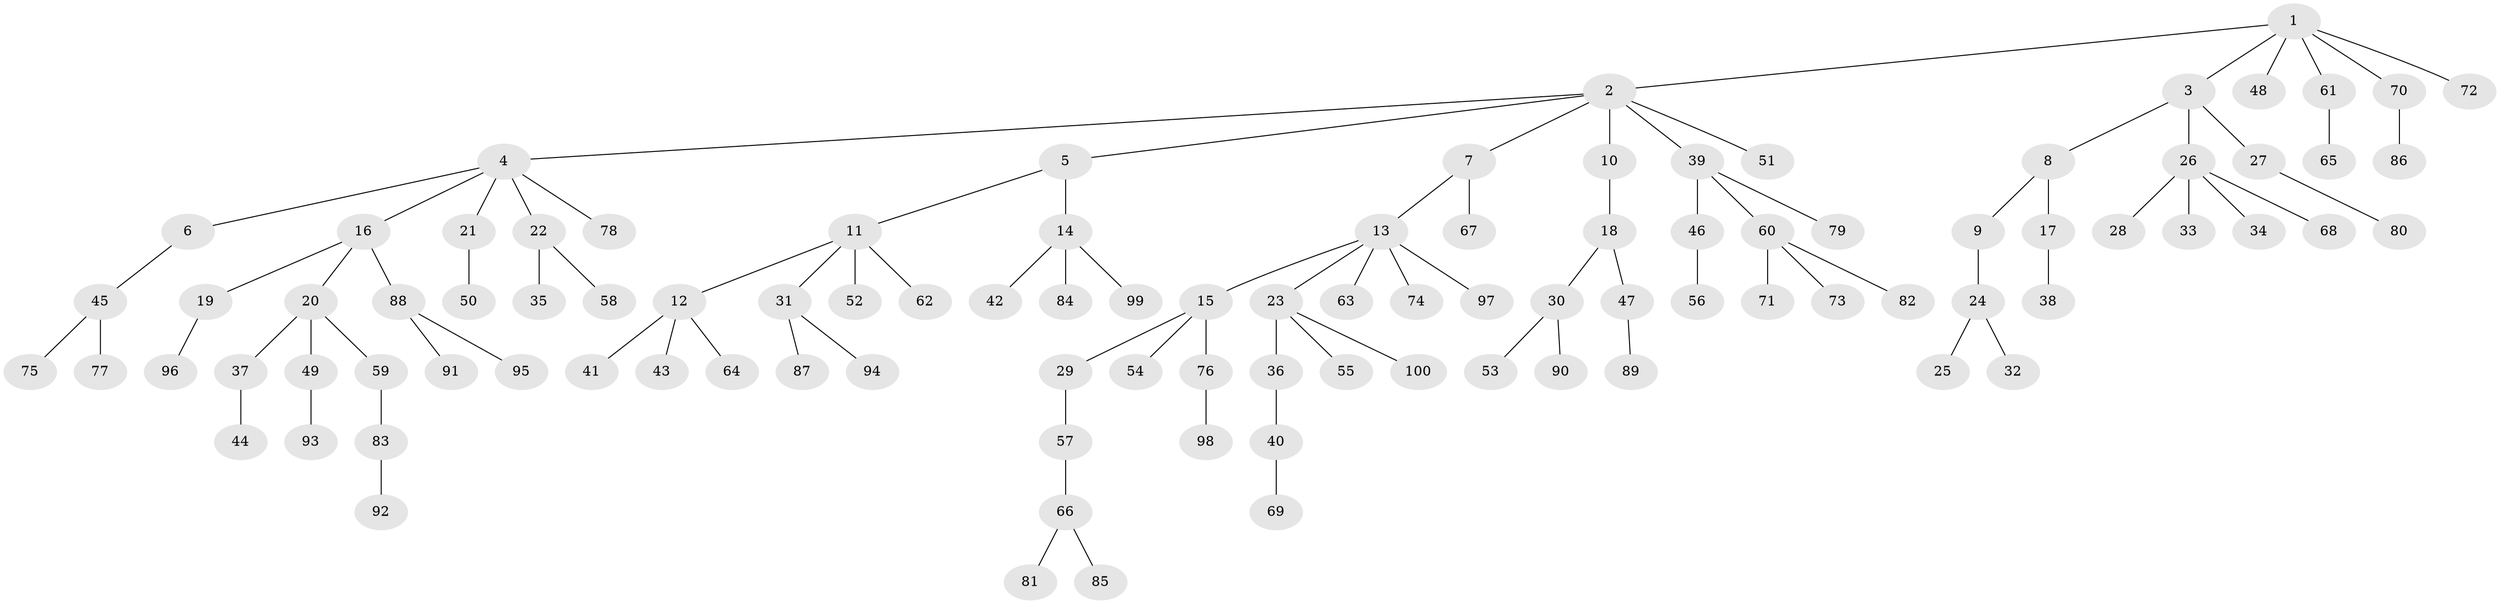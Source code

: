 // coarse degree distribution, {4: 0.0975609756097561, 6: 0.024390243902439025, 3: 0.12195121951219512, 2: 0.2926829268292683, 1: 0.4634146341463415}
// Generated by graph-tools (version 1.1) at 2025/51/03/04/25 22:51:42]
// undirected, 100 vertices, 99 edges
graph export_dot {
  node [color=gray90,style=filled];
  1;
  2;
  3;
  4;
  5;
  6;
  7;
  8;
  9;
  10;
  11;
  12;
  13;
  14;
  15;
  16;
  17;
  18;
  19;
  20;
  21;
  22;
  23;
  24;
  25;
  26;
  27;
  28;
  29;
  30;
  31;
  32;
  33;
  34;
  35;
  36;
  37;
  38;
  39;
  40;
  41;
  42;
  43;
  44;
  45;
  46;
  47;
  48;
  49;
  50;
  51;
  52;
  53;
  54;
  55;
  56;
  57;
  58;
  59;
  60;
  61;
  62;
  63;
  64;
  65;
  66;
  67;
  68;
  69;
  70;
  71;
  72;
  73;
  74;
  75;
  76;
  77;
  78;
  79;
  80;
  81;
  82;
  83;
  84;
  85;
  86;
  87;
  88;
  89;
  90;
  91;
  92;
  93;
  94;
  95;
  96;
  97;
  98;
  99;
  100;
  1 -- 2;
  1 -- 3;
  1 -- 48;
  1 -- 61;
  1 -- 70;
  1 -- 72;
  2 -- 4;
  2 -- 5;
  2 -- 7;
  2 -- 10;
  2 -- 39;
  2 -- 51;
  3 -- 8;
  3 -- 26;
  3 -- 27;
  4 -- 6;
  4 -- 16;
  4 -- 21;
  4 -- 22;
  4 -- 78;
  5 -- 11;
  5 -- 14;
  6 -- 45;
  7 -- 13;
  7 -- 67;
  8 -- 9;
  8 -- 17;
  9 -- 24;
  10 -- 18;
  11 -- 12;
  11 -- 31;
  11 -- 52;
  11 -- 62;
  12 -- 41;
  12 -- 43;
  12 -- 64;
  13 -- 15;
  13 -- 23;
  13 -- 63;
  13 -- 74;
  13 -- 97;
  14 -- 42;
  14 -- 84;
  14 -- 99;
  15 -- 29;
  15 -- 54;
  15 -- 76;
  16 -- 19;
  16 -- 20;
  16 -- 88;
  17 -- 38;
  18 -- 30;
  18 -- 47;
  19 -- 96;
  20 -- 37;
  20 -- 49;
  20 -- 59;
  21 -- 50;
  22 -- 35;
  22 -- 58;
  23 -- 36;
  23 -- 55;
  23 -- 100;
  24 -- 25;
  24 -- 32;
  26 -- 28;
  26 -- 33;
  26 -- 34;
  26 -- 68;
  27 -- 80;
  29 -- 57;
  30 -- 53;
  30 -- 90;
  31 -- 87;
  31 -- 94;
  36 -- 40;
  37 -- 44;
  39 -- 46;
  39 -- 60;
  39 -- 79;
  40 -- 69;
  45 -- 75;
  45 -- 77;
  46 -- 56;
  47 -- 89;
  49 -- 93;
  57 -- 66;
  59 -- 83;
  60 -- 71;
  60 -- 73;
  60 -- 82;
  61 -- 65;
  66 -- 81;
  66 -- 85;
  70 -- 86;
  76 -- 98;
  83 -- 92;
  88 -- 91;
  88 -- 95;
}
